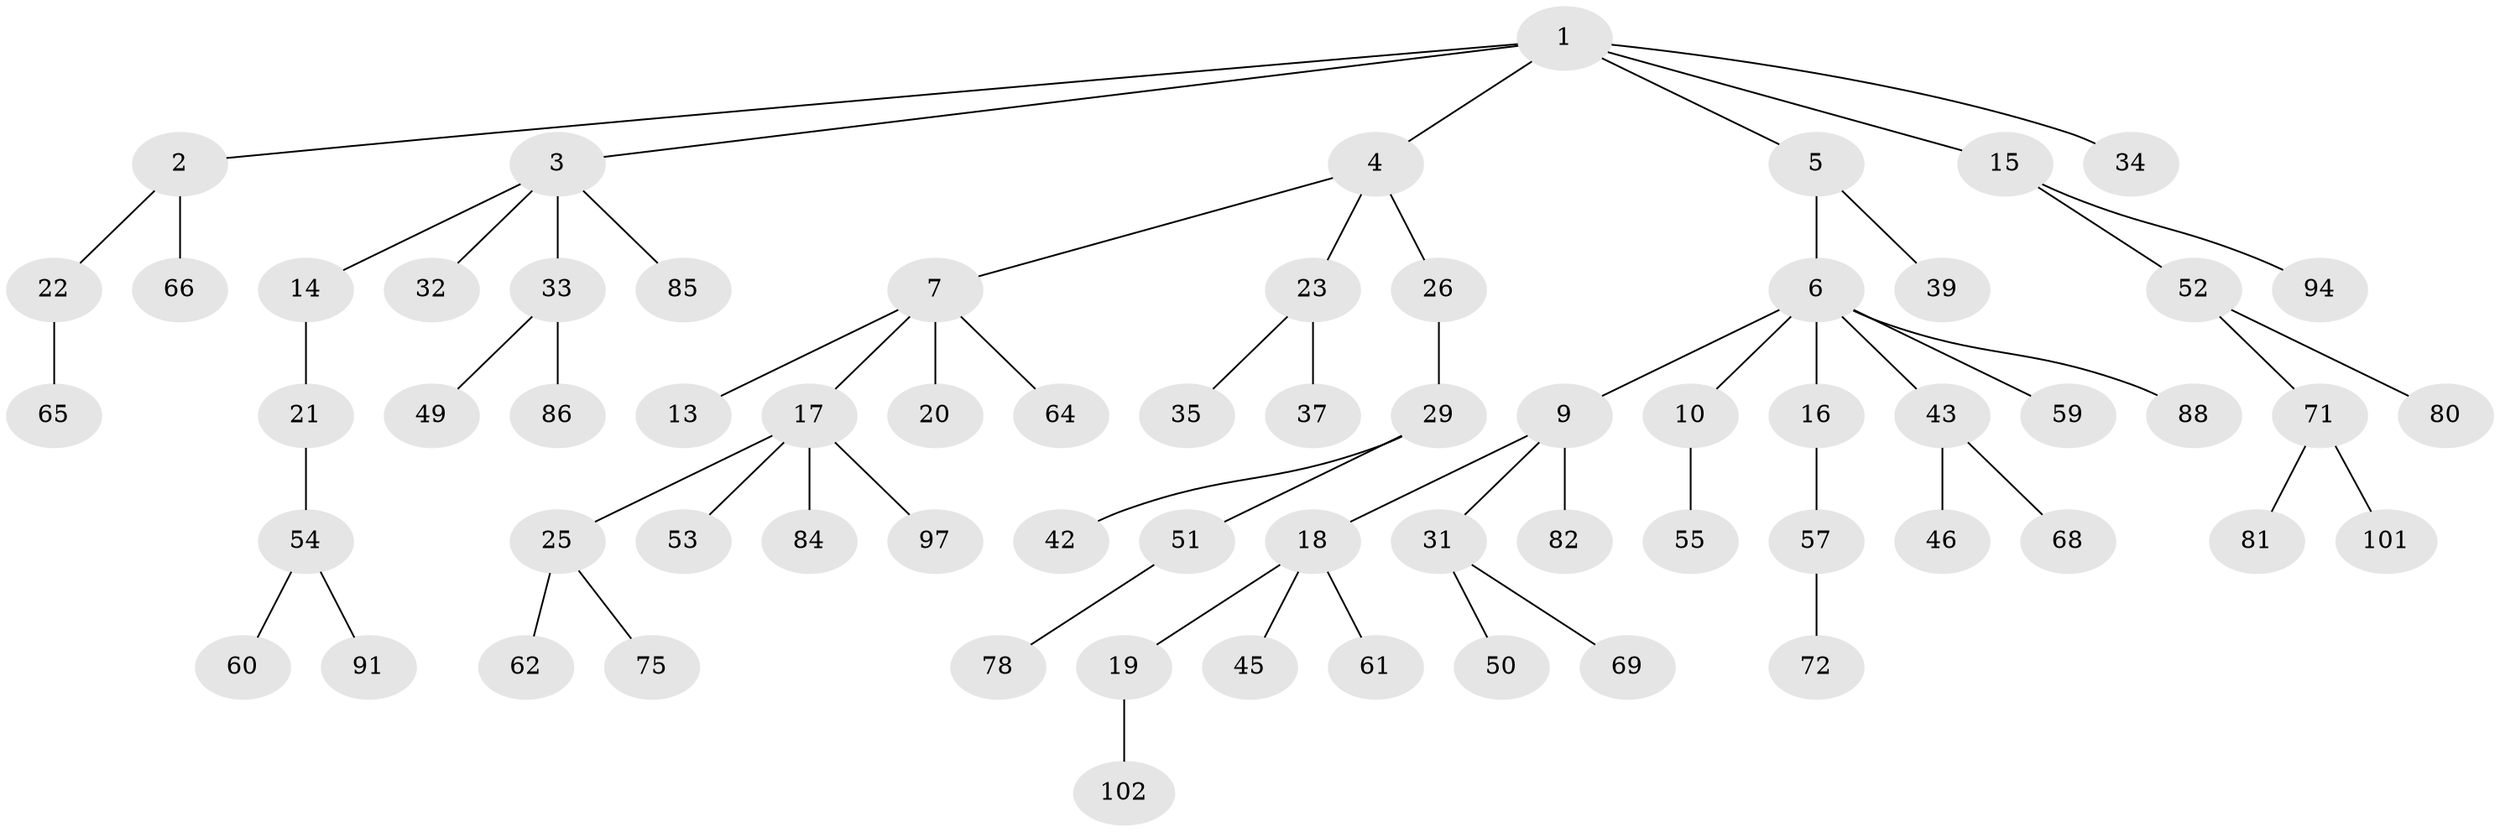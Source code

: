 // original degree distribution, {6: 0.00980392156862745, 3: 0.13725490196078433, 4: 0.06862745098039216, 5: 0.029411764705882353, 7: 0.00980392156862745, 2: 0.27450980392156865, 1: 0.47058823529411764}
// Generated by graph-tools (version 1.1) at 2025/42/03/06/25 10:42:02]
// undirected, 67 vertices, 66 edges
graph export_dot {
graph [start="1"]
  node [color=gray90,style=filled];
  1 [super="+8"];
  2;
  3 [super="+12"];
  4 [super="+63"];
  5 [super="+56"];
  6 [super="+11"];
  7 [super="+24"];
  9 [super="+28"];
  10;
  13;
  14;
  15 [super="+38"];
  16 [super="+40"];
  17 [super="+76"];
  18 [super="+27"];
  19 [super="+36"];
  20 [super="+47"];
  21 [super="+44"];
  22 [super="+67"];
  23 [super="+41"];
  25 [super="+48"];
  26;
  29 [super="+30"];
  31 [super="+74"];
  32 [super="+92"];
  33;
  34;
  35 [super="+95"];
  37;
  39 [super="+93"];
  42;
  43;
  45 [super="+79"];
  46;
  49;
  50 [super="+73"];
  51 [super="+89"];
  52 [super="+58"];
  53;
  54 [super="+77"];
  55 [super="+99"];
  57;
  59 [super="+70"];
  60;
  61 [super="+83"];
  62;
  64;
  65;
  66 [super="+98"];
  68 [super="+90"];
  69;
  71 [super="+96"];
  72 [super="+100"];
  75;
  78;
  80;
  81;
  82;
  84;
  85;
  86 [super="+87"];
  88;
  91;
  94;
  97;
  101;
  102;
  1 -- 2;
  1 -- 3;
  1 -- 4;
  1 -- 5;
  1 -- 34;
  1 -- 15;
  2 -- 22;
  2 -- 66;
  3 -- 14;
  3 -- 85;
  3 -- 32;
  3 -- 33;
  4 -- 7;
  4 -- 23;
  4 -- 26;
  5 -- 6;
  5 -- 39;
  6 -- 9;
  6 -- 10;
  6 -- 16;
  6 -- 43;
  6 -- 59;
  6 -- 88;
  7 -- 13;
  7 -- 17;
  7 -- 20;
  7 -- 64;
  9 -- 18;
  9 -- 82;
  9 -- 31;
  10 -- 55;
  14 -- 21;
  15 -- 52;
  15 -- 94;
  16 -- 57;
  17 -- 25;
  17 -- 53;
  17 -- 84;
  17 -- 97;
  18 -- 19;
  18 -- 45;
  18 -- 61;
  19 -- 102;
  21 -- 54;
  22 -- 65;
  23 -- 35;
  23 -- 37;
  25 -- 75;
  25 -- 62;
  26 -- 29;
  29 -- 51;
  29 -- 42;
  31 -- 50;
  31 -- 69;
  33 -- 49;
  33 -- 86;
  43 -- 46;
  43 -- 68;
  51 -- 78;
  52 -- 71;
  52 -- 80;
  54 -- 60;
  54 -- 91;
  57 -- 72;
  71 -- 81;
  71 -- 101;
}
